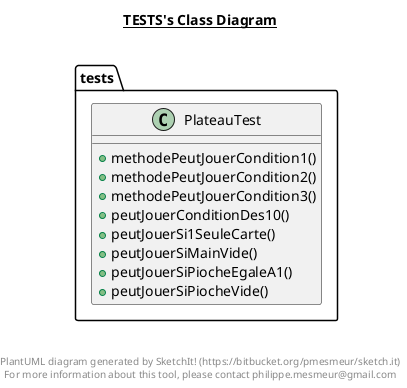@startuml

title __TESTS's Class Diagram__\n

  namespace tests {
    class tests.PlateauTest {
        + methodePeutJouerCondition1()
        + methodePeutJouerCondition2()
        + methodePeutJouerCondition3()
        + peutJouerConditionDes10()
        + peutJouerSi1SeuleCarte()
        + peutJouerSiMainVide()
        + peutJouerSiPiocheEgaleA1()
        + peutJouerSiPiocheVide()
    }
  }
  



right footer


PlantUML diagram generated by SketchIt! (https://bitbucket.org/pmesmeur/sketch.it)
For more information about this tool, please contact philippe.mesmeur@gmail.com
endfooter

@enduml
